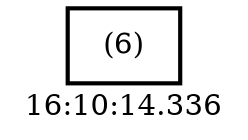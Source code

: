 digraph  g{ graph[label = "16:10:14.336"]
node [shape=rectangle, color=black, fontcolor=black, style=bold] edge [color=black] 0 [label="(6)"] ; 
}

